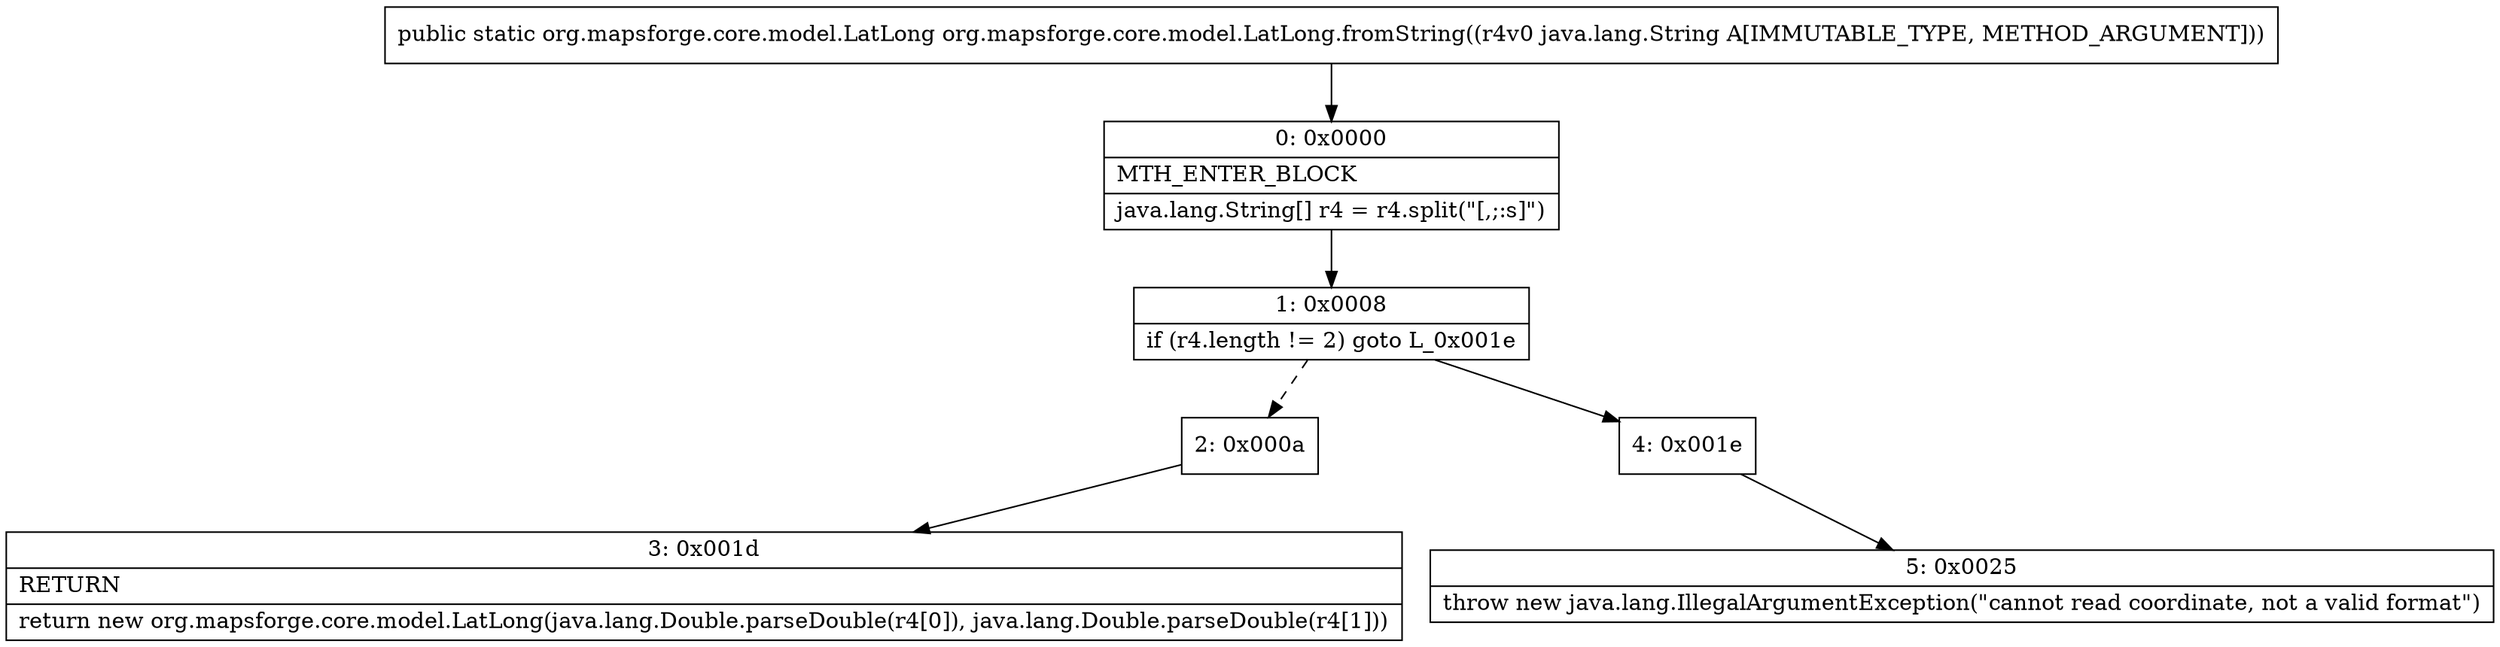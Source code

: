 digraph "CFG fororg.mapsforge.core.model.LatLong.fromString(Ljava\/lang\/String;)Lorg\/mapsforge\/core\/model\/LatLong;" {
Node_0 [shape=record,label="{0\:\ 0x0000|MTH_ENTER_BLOCK\l|java.lang.String[] r4 = r4.split(\"[,;:s]\")\l}"];
Node_1 [shape=record,label="{1\:\ 0x0008|if (r4.length != 2) goto L_0x001e\l}"];
Node_2 [shape=record,label="{2\:\ 0x000a}"];
Node_3 [shape=record,label="{3\:\ 0x001d|RETURN\l|return new org.mapsforge.core.model.LatLong(java.lang.Double.parseDouble(r4[0]), java.lang.Double.parseDouble(r4[1]))\l}"];
Node_4 [shape=record,label="{4\:\ 0x001e}"];
Node_5 [shape=record,label="{5\:\ 0x0025|throw new java.lang.IllegalArgumentException(\"cannot read coordinate, not a valid format\")\l}"];
MethodNode[shape=record,label="{public static org.mapsforge.core.model.LatLong org.mapsforge.core.model.LatLong.fromString((r4v0 java.lang.String A[IMMUTABLE_TYPE, METHOD_ARGUMENT])) }"];
MethodNode -> Node_0;
Node_0 -> Node_1;
Node_1 -> Node_2[style=dashed];
Node_1 -> Node_4;
Node_2 -> Node_3;
Node_4 -> Node_5;
}

